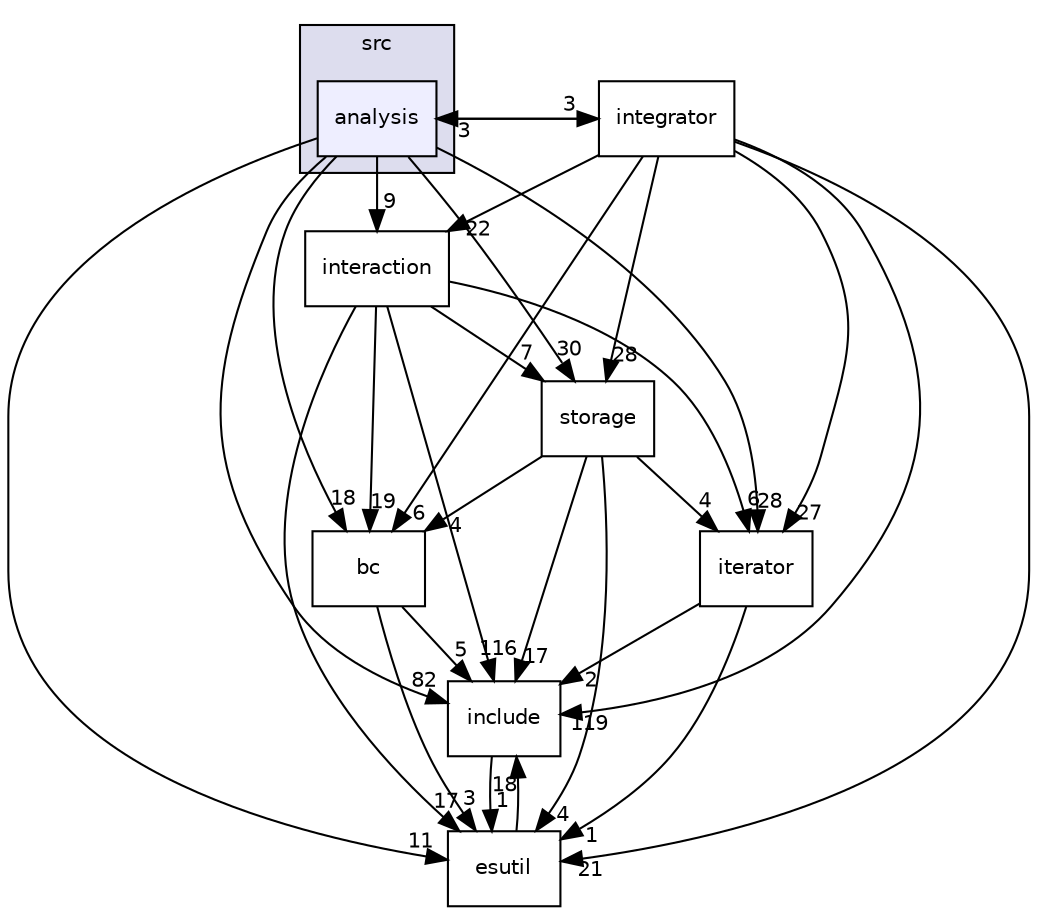 digraph G {
  compound=true
  node [ fontsize="10", fontname="Helvetica"];
  edge [ labelfontsize="10", labelfontname="Helvetica"];
  subgraph clusterdir_840424569f8391225c4dad9612f75a9e {
    graph [ bgcolor="#ddddee", pencolor="black", label="src" fontname="Helvetica", fontsize="10", URL="dir_840424569f8391225c4dad9612f75a9e.html"]
  dir_b33d47cb326370002da52f5daea73f20 [shape=box, label="analysis", style="filled", fillcolor="#eeeeff", pencolor="black", URL="dir_b33d47cb326370002da52f5daea73f20.html"];
  }
  dir_2a2e0dc813ea93660324bc7ee2ed68a5 [shape=box label="bc" URL="dir_2a2e0dc813ea93660324bc7ee2ed68a5.html"];
  dir_07322392141941e5ed4d0e488e425da5 [shape=box label="include" URL="dir_07322392141941e5ed4d0e488e425da5.html"];
  dir_3d95eb22befbb2806b1670226558eac0 [shape=box label="storage" URL="dir_3d95eb22befbb2806b1670226558eac0.html"];
  dir_84f46cc2d69dedd3127866f85b6e7445 [shape=box label="integrator" URL="dir_84f46cc2d69dedd3127866f85b6e7445.html"];
  dir_65a7cc55549575d8215876edefddfa16 [shape=box label="iterator" URL="dir_65a7cc55549575d8215876edefddfa16.html"];
  dir_725c2a7b72c128cc0e599137c784e518 [shape=box label="interaction" URL="dir_725c2a7b72c128cc0e599137c784e518.html"];
  dir_30ad0123404772abcdaf509545407766 [shape=box label="esutil" URL="dir_30ad0123404772abcdaf509545407766.html"];
  dir_2a2e0dc813ea93660324bc7ee2ed68a5->dir_07322392141941e5ed4d0e488e425da5 [headlabel="5", labeldistance=1.5 headhref="dir_000007_000013.html"];
  dir_2a2e0dc813ea93660324bc7ee2ed68a5->dir_30ad0123404772abcdaf509545407766 [headlabel="3", labeldistance=1.5 headhref="dir_000007_000008.html"];
  dir_07322392141941e5ed4d0e488e425da5->dir_30ad0123404772abcdaf509545407766 [headlabel="1", labeldistance=1.5 headhref="dir_000013_000008.html"];
  dir_3d95eb22befbb2806b1670226558eac0->dir_2a2e0dc813ea93660324bc7ee2ed68a5 [headlabel="4", labeldistance=1.5 headhref="dir_000012_000007.html"];
  dir_3d95eb22befbb2806b1670226558eac0->dir_07322392141941e5ed4d0e488e425da5 [headlabel="17", labeldistance=1.5 headhref="dir_000012_000013.html"];
  dir_3d95eb22befbb2806b1670226558eac0->dir_65a7cc55549575d8215876edefddfa16 [headlabel="4", labeldistance=1.5 headhref="dir_000012_000014.html"];
  dir_3d95eb22befbb2806b1670226558eac0->dir_30ad0123404772abcdaf509545407766 [headlabel="4", labeldistance=1.5 headhref="dir_000012_000008.html"];
  dir_84f46cc2d69dedd3127866f85b6e7445->dir_2a2e0dc813ea93660324bc7ee2ed68a5 [headlabel="6", labeldistance=1.5 headhref="dir_000009_000007.html"];
  dir_84f46cc2d69dedd3127866f85b6e7445->dir_07322392141941e5ed4d0e488e425da5 [headlabel="119", labeldistance=1.5 headhref="dir_000009_000013.html"];
  dir_84f46cc2d69dedd3127866f85b6e7445->dir_3d95eb22befbb2806b1670226558eac0 [headlabel="28", labeldistance=1.5 headhref="dir_000009_000012.html"];
  dir_84f46cc2d69dedd3127866f85b6e7445->dir_65a7cc55549575d8215876edefddfa16 [headlabel="27", labeldistance=1.5 headhref="dir_000009_000014.html"];
  dir_84f46cc2d69dedd3127866f85b6e7445->dir_725c2a7b72c128cc0e599137c784e518 [headlabel="22", labeldistance=1.5 headhref="dir_000009_000010.html"];
  dir_84f46cc2d69dedd3127866f85b6e7445->dir_b33d47cb326370002da52f5daea73f20 [headlabel="3", labeldistance=1.5 headhref="dir_000009_000006.html"];
  dir_84f46cc2d69dedd3127866f85b6e7445->dir_30ad0123404772abcdaf509545407766 [headlabel="21", labeldistance=1.5 headhref="dir_000009_000008.html"];
  dir_65a7cc55549575d8215876edefddfa16->dir_07322392141941e5ed4d0e488e425da5 [headlabel="2", labeldistance=1.5 headhref="dir_000014_000013.html"];
  dir_65a7cc55549575d8215876edefddfa16->dir_30ad0123404772abcdaf509545407766 [headlabel="1", labeldistance=1.5 headhref="dir_000014_000008.html"];
  dir_725c2a7b72c128cc0e599137c784e518->dir_2a2e0dc813ea93660324bc7ee2ed68a5 [headlabel="19", labeldistance=1.5 headhref="dir_000010_000007.html"];
  dir_725c2a7b72c128cc0e599137c784e518->dir_07322392141941e5ed4d0e488e425da5 [headlabel="116", labeldistance=1.5 headhref="dir_000010_000013.html"];
  dir_725c2a7b72c128cc0e599137c784e518->dir_3d95eb22befbb2806b1670226558eac0 [headlabel="7", labeldistance=1.5 headhref="dir_000010_000012.html"];
  dir_725c2a7b72c128cc0e599137c784e518->dir_65a7cc55549575d8215876edefddfa16 [headlabel="6", labeldistance=1.5 headhref="dir_000010_000014.html"];
  dir_725c2a7b72c128cc0e599137c784e518->dir_30ad0123404772abcdaf509545407766 [headlabel="17", labeldistance=1.5 headhref="dir_000010_000008.html"];
  dir_b33d47cb326370002da52f5daea73f20->dir_2a2e0dc813ea93660324bc7ee2ed68a5 [headlabel="18", labeldistance=1.5 headhref="dir_000006_000007.html"];
  dir_b33d47cb326370002da52f5daea73f20->dir_07322392141941e5ed4d0e488e425da5 [headlabel="82", labeldistance=1.5 headhref="dir_000006_000013.html"];
  dir_b33d47cb326370002da52f5daea73f20->dir_3d95eb22befbb2806b1670226558eac0 [headlabel="30", labeldistance=1.5 headhref="dir_000006_000012.html"];
  dir_b33d47cb326370002da52f5daea73f20->dir_84f46cc2d69dedd3127866f85b6e7445 [headlabel="3", labeldistance=1.5 headhref="dir_000006_000009.html"];
  dir_b33d47cb326370002da52f5daea73f20->dir_65a7cc55549575d8215876edefddfa16 [headlabel="28", labeldistance=1.5 headhref="dir_000006_000014.html"];
  dir_b33d47cb326370002da52f5daea73f20->dir_725c2a7b72c128cc0e599137c784e518 [headlabel="9", labeldistance=1.5 headhref="dir_000006_000010.html"];
  dir_b33d47cb326370002da52f5daea73f20->dir_30ad0123404772abcdaf509545407766 [headlabel="11", labeldistance=1.5 headhref="dir_000006_000008.html"];
  dir_30ad0123404772abcdaf509545407766->dir_07322392141941e5ed4d0e488e425da5 [headlabel="18", labeldistance=1.5 headhref="dir_000008_000013.html"];
}
